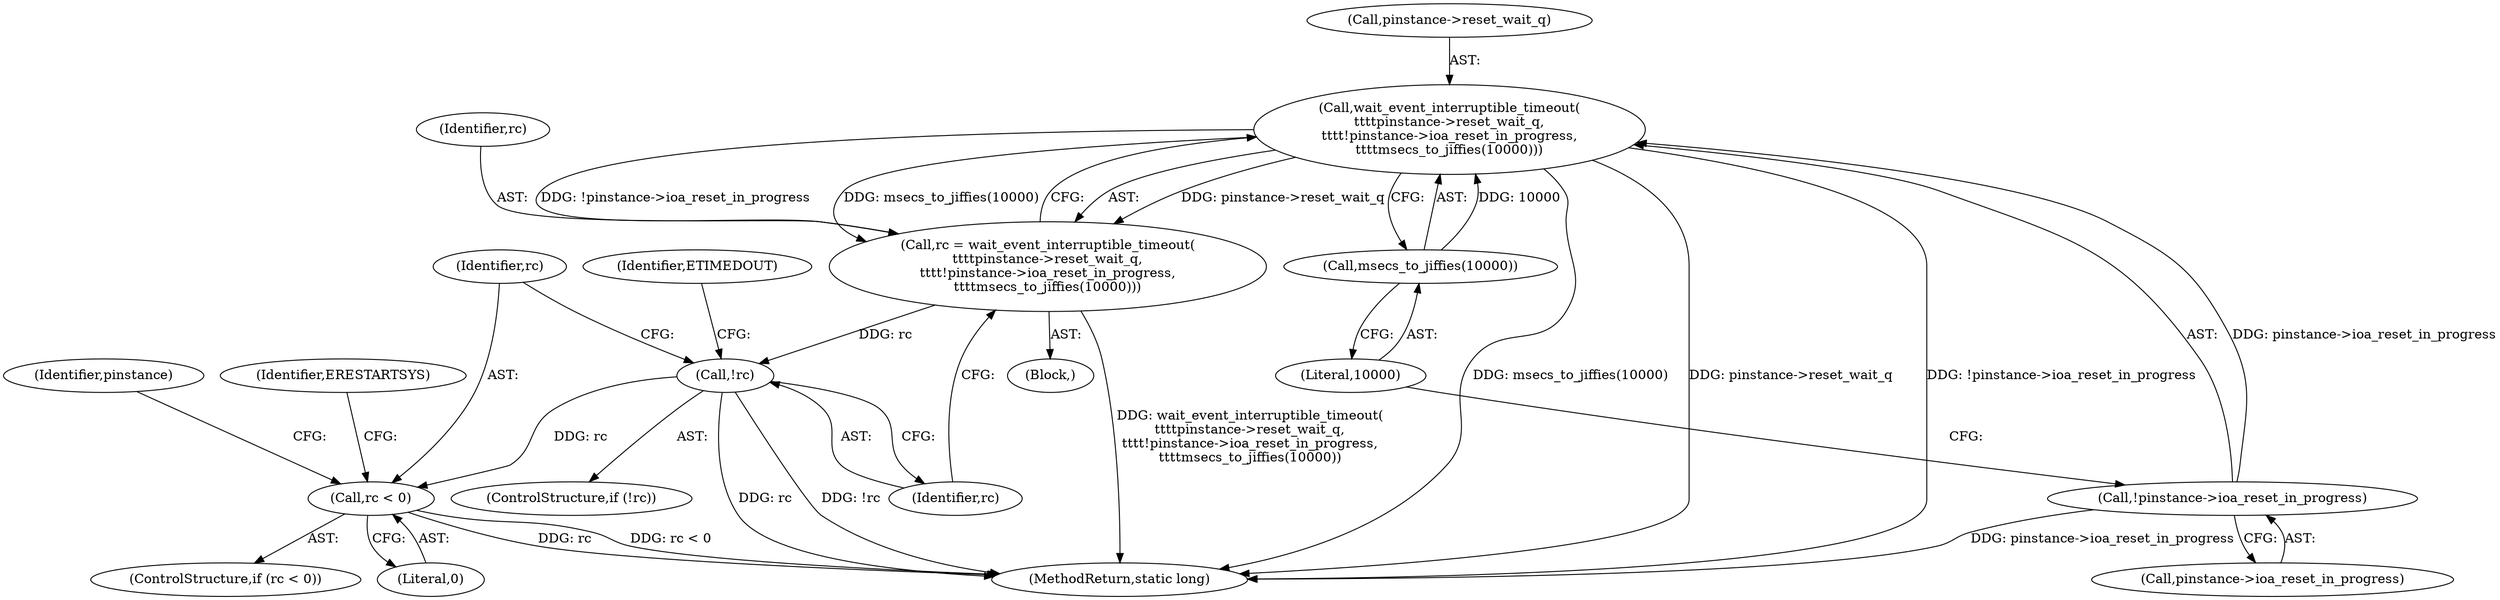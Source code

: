 digraph "0_linux_b5b515445f4f5a905c5dd27e6e682868ccd6c09d@pointer" {
"1000143" [label="(Call,wait_event_interruptible_timeout(\n\t\t\t\tpinstance->reset_wait_q,\n\t\t\t\t!pinstance->ioa_reset_in_progress,\n\t\t\t\tmsecs_to_jiffies(10000)))"];
"1000147" [label="(Call,!pinstance->ioa_reset_in_progress)"];
"1000151" [label="(Call,msecs_to_jiffies(10000))"];
"1000141" [label="(Call,rc = wait_event_interruptible_timeout(\n\t\t\t\tpinstance->reset_wait_q,\n\t\t\t\t!pinstance->ioa_reset_in_progress,\n\t\t\t\tmsecs_to_jiffies(10000)))"];
"1000154" [label="(Call,!rc)"];
"1000161" [label="(Call,rc < 0)"];
"1000151" [label="(Call,msecs_to_jiffies(10000))"];
"1000140" [label="(Block,)"];
"1000161" [label="(Call,rc < 0)"];
"1000170" [label="(Identifier,pinstance)"];
"1000143" [label="(Call,wait_event_interruptible_timeout(\n\t\t\t\tpinstance->reset_wait_q,\n\t\t\t\t!pinstance->ioa_reset_in_progress,\n\t\t\t\tmsecs_to_jiffies(10000)))"];
"1000144" [label="(Call,pinstance->reset_wait_q)"];
"1000160" [label="(ControlStructure,if (rc < 0))"];
"1000166" [label="(Identifier,ERESTARTSYS)"];
"1000755" [label="(MethodReturn,static long)"];
"1000155" [label="(Identifier,rc)"];
"1000153" [label="(ControlStructure,if (!rc))"];
"1000158" [label="(Identifier,ETIMEDOUT)"];
"1000141" [label="(Call,rc = wait_event_interruptible_timeout(\n\t\t\t\tpinstance->reset_wait_q,\n\t\t\t\t!pinstance->ioa_reset_in_progress,\n\t\t\t\tmsecs_to_jiffies(10000)))"];
"1000148" [label="(Call,pinstance->ioa_reset_in_progress)"];
"1000152" [label="(Literal,10000)"];
"1000162" [label="(Identifier,rc)"];
"1000163" [label="(Literal,0)"];
"1000147" [label="(Call,!pinstance->ioa_reset_in_progress)"];
"1000154" [label="(Call,!rc)"];
"1000142" [label="(Identifier,rc)"];
"1000143" -> "1000141"  [label="AST: "];
"1000143" -> "1000151"  [label="CFG: "];
"1000144" -> "1000143"  [label="AST: "];
"1000147" -> "1000143"  [label="AST: "];
"1000151" -> "1000143"  [label="AST: "];
"1000141" -> "1000143"  [label="CFG: "];
"1000143" -> "1000755"  [label="DDG: msecs_to_jiffies(10000)"];
"1000143" -> "1000755"  [label="DDG: pinstance->reset_wait_q"];
"1000143" -> "1000755"  [label="DDG: !pinstance->ioa_reset_in_progress"];
"1000143" -> "1000141"  [label="DDG: pinstance->reset_wait_q"];
"1000143" -> "1000141"  [label="DDG: !pinstance->ioa_reset_in_progress"];
"1000143" -> "1000141"  [label="DDG: msecs_to_jiffies(10000)"];
"1000147" -> "1000143"  [label="DDG: pinstance->ioa_reset_in_progress"];
"1000151" -> "1000143"  [label="DDG: 10000"];
"1000147" -> "1000148"  [label="CFG: "];
"1000148" -> "1000147"  [label="AST: "];
"1000152" -> "1000147"  [label="CFG: "];
"1000147" -> "1000755"  [label="DDG: pinstance->ioa_reset_in_progress"];
"1000151" -> "1000152"  [label="CFG: "];
"1000152" -> "1000151"  [label="AST: "];
"1000141" -> "1000140"  [label="AST: "];
"1000142" -> "1000141"  [label="AST: "];
"1000155" -> "1000141"  [label="CFG: "];
"1000141" -> "1000755"  [label="DDG: wait_event_interruptible_timeout(\n\t\t\t\tpinstance->reset_wait_q,\n\t\t\t\t!pinstance->ioa_reset_in_progress,\n\t\t\t\tmsecs_to_jiffies(10000))"];
"1000141" -> "1000154"  [label="DDG: rc"];
"1000154" -> "1000153"  [label="AST: "];
"1000154" -> "1000155"  [label="CFG: "];
"1000155" -> "1000154"  [label="AST: "];
"1000158" -> "1000154"  [label="CFG: "];
"1000162" -> "1000154"  [label="CFG: "];
"1000154" -> "1000755"  [label="DDG: rc"];
"1000154" -> "1000755"  [label="DDG: !rc"];
"1000154" -> "1000161"  [label="DDG: rc"];
"1000161" -> "1000160"  [label="AST: "];
"1000161" -> "1000163"  [label="CFG: "];
"1000162" -> "1000161"  [label="AST: "];
"1000163" -> "1000161"  [label="AST: "];
"1000166" -> "1000161"  [label="CFG: "];
"1000170" -> "1000161"  [label="CFG: "];
"1000161" -> "1000755"  [label="DDG: rc"];
"1000161" -> "1000755"  [label="DDG: rc < 0"];
}
